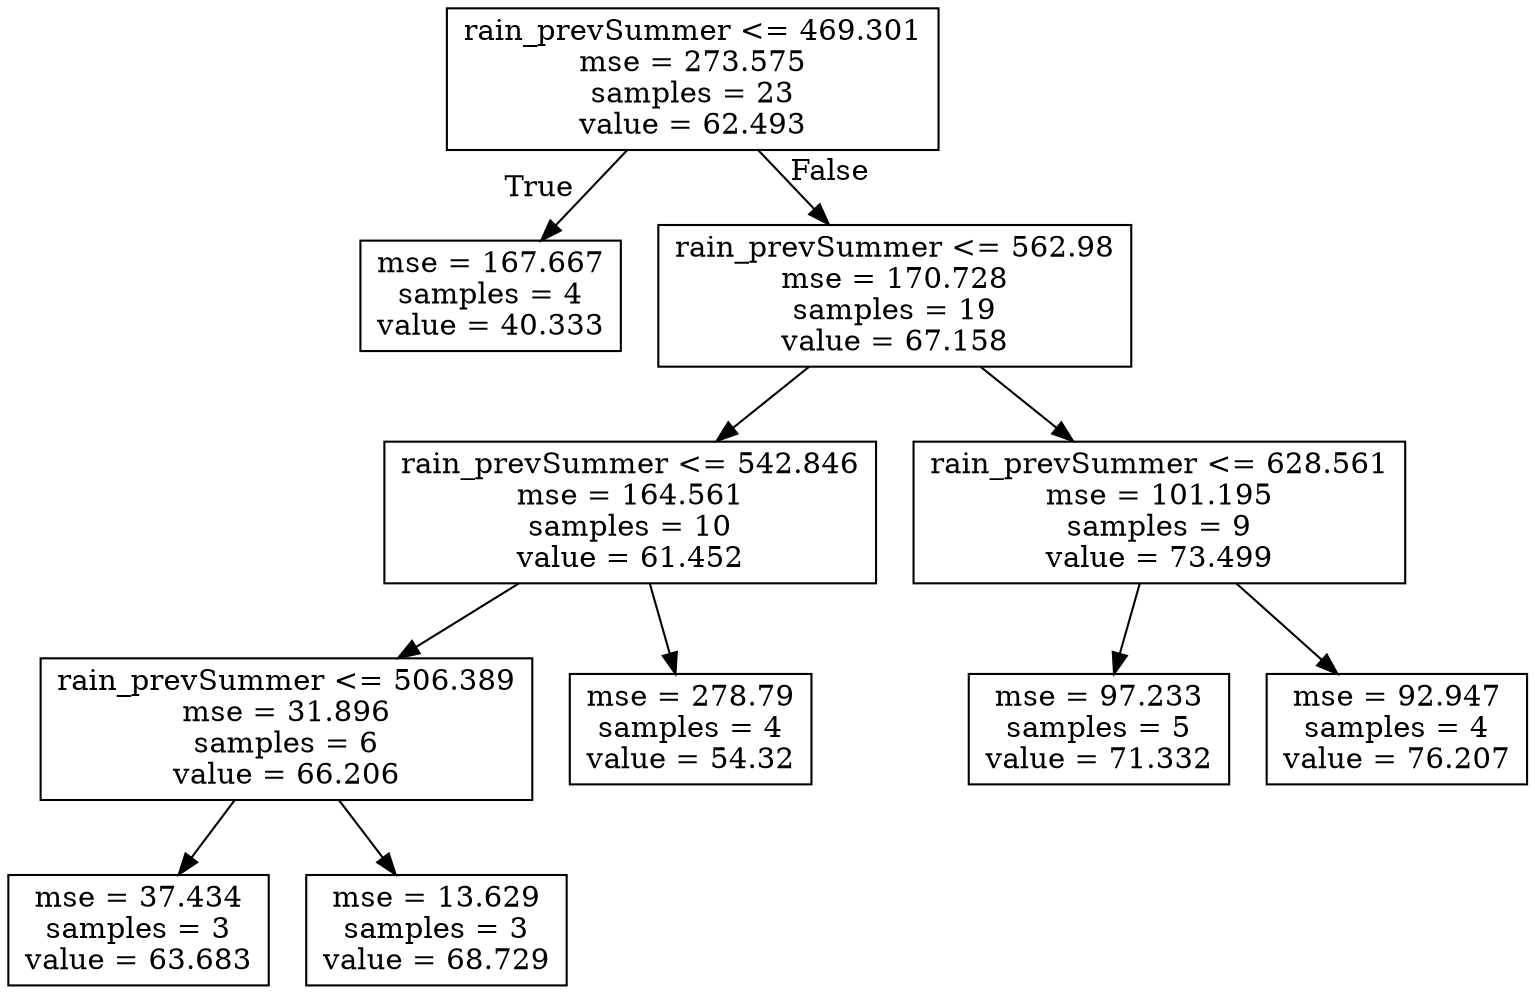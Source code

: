 digraph Tree {
node [shape=box] ;
0 [label="rain_prevSummer <= 469.301\nmse = 273.575\nsamples = 23\nvalue = 62.493"] ;
1 [label="mse = 167.667\nsamples = 4\nvalue = 40.333"] ;
0 -> 1 [labeldistance=2.5, labelangle=45, headlabel="True"] ;
2 [label="rain_prevSummer <= 562.98\nmse = 170.728\nsamples = 19\nvalue = 67.158"] ;
0 -> 2 [labeldistance=2.5, labelangle=-45, headlabel="False"] ;
3 [label="rain_prevSummer <= 542.846\nmse = 164.561\nsamples = 10\nvalue = 61.452"] ;
2 -> 3 ;
5 [label="rain_prevSummer <= 506.389\nmse = 31.896\nsamples = 6\nvalue = 66.206"] ;
3 -> 5 ;
9 [label="mse = 37.434\nsamples = 3\nvalue = 63.683"] ;
5 -> 9 ;
10 [label="mse = 13.629\nsamples = 3\nvalue = 68.729"] ;
5 -> 10 ;
6 [label="mse = 278.79\nsamples = 4\nvalue = 54.32"] ;
3 -> 6 ;
4 [label="rain_prevSummer <= 628.561\nmse = 101.195\nsamples = 9\nvalue = 73.499"] ;
2 -> 4 ;
7 [label="mse = 97.233\nsamples = 5\nvalue = 71.332"] ;
4 -> 7 ;
8 [label="mse = 92.947\nsamples = 4\nvalue = 76.207"] ;
4 -> 8 ;
}